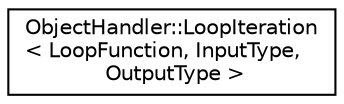 digraph "Graphical Class Hierarchy"
{
  edge [fontname="Helvetica",fontsize="10",labelfontname="Helvetica",labelfontsize="10"];
  node [fontname="Helvetica",fontsize="10",shape=record];
  rankdir="LR";
  Node0 [label="ObjectHandler::LoopIteration\l\< LoopFunction, InputType,\l OutputType \>",height=0.2,width=0.4,color="black", fillcolor="white", style="filled",URL="$struct_object_handler_1_1_loop_iteration.html",tooltip="Execute one iteration of the loop function. "];
}
